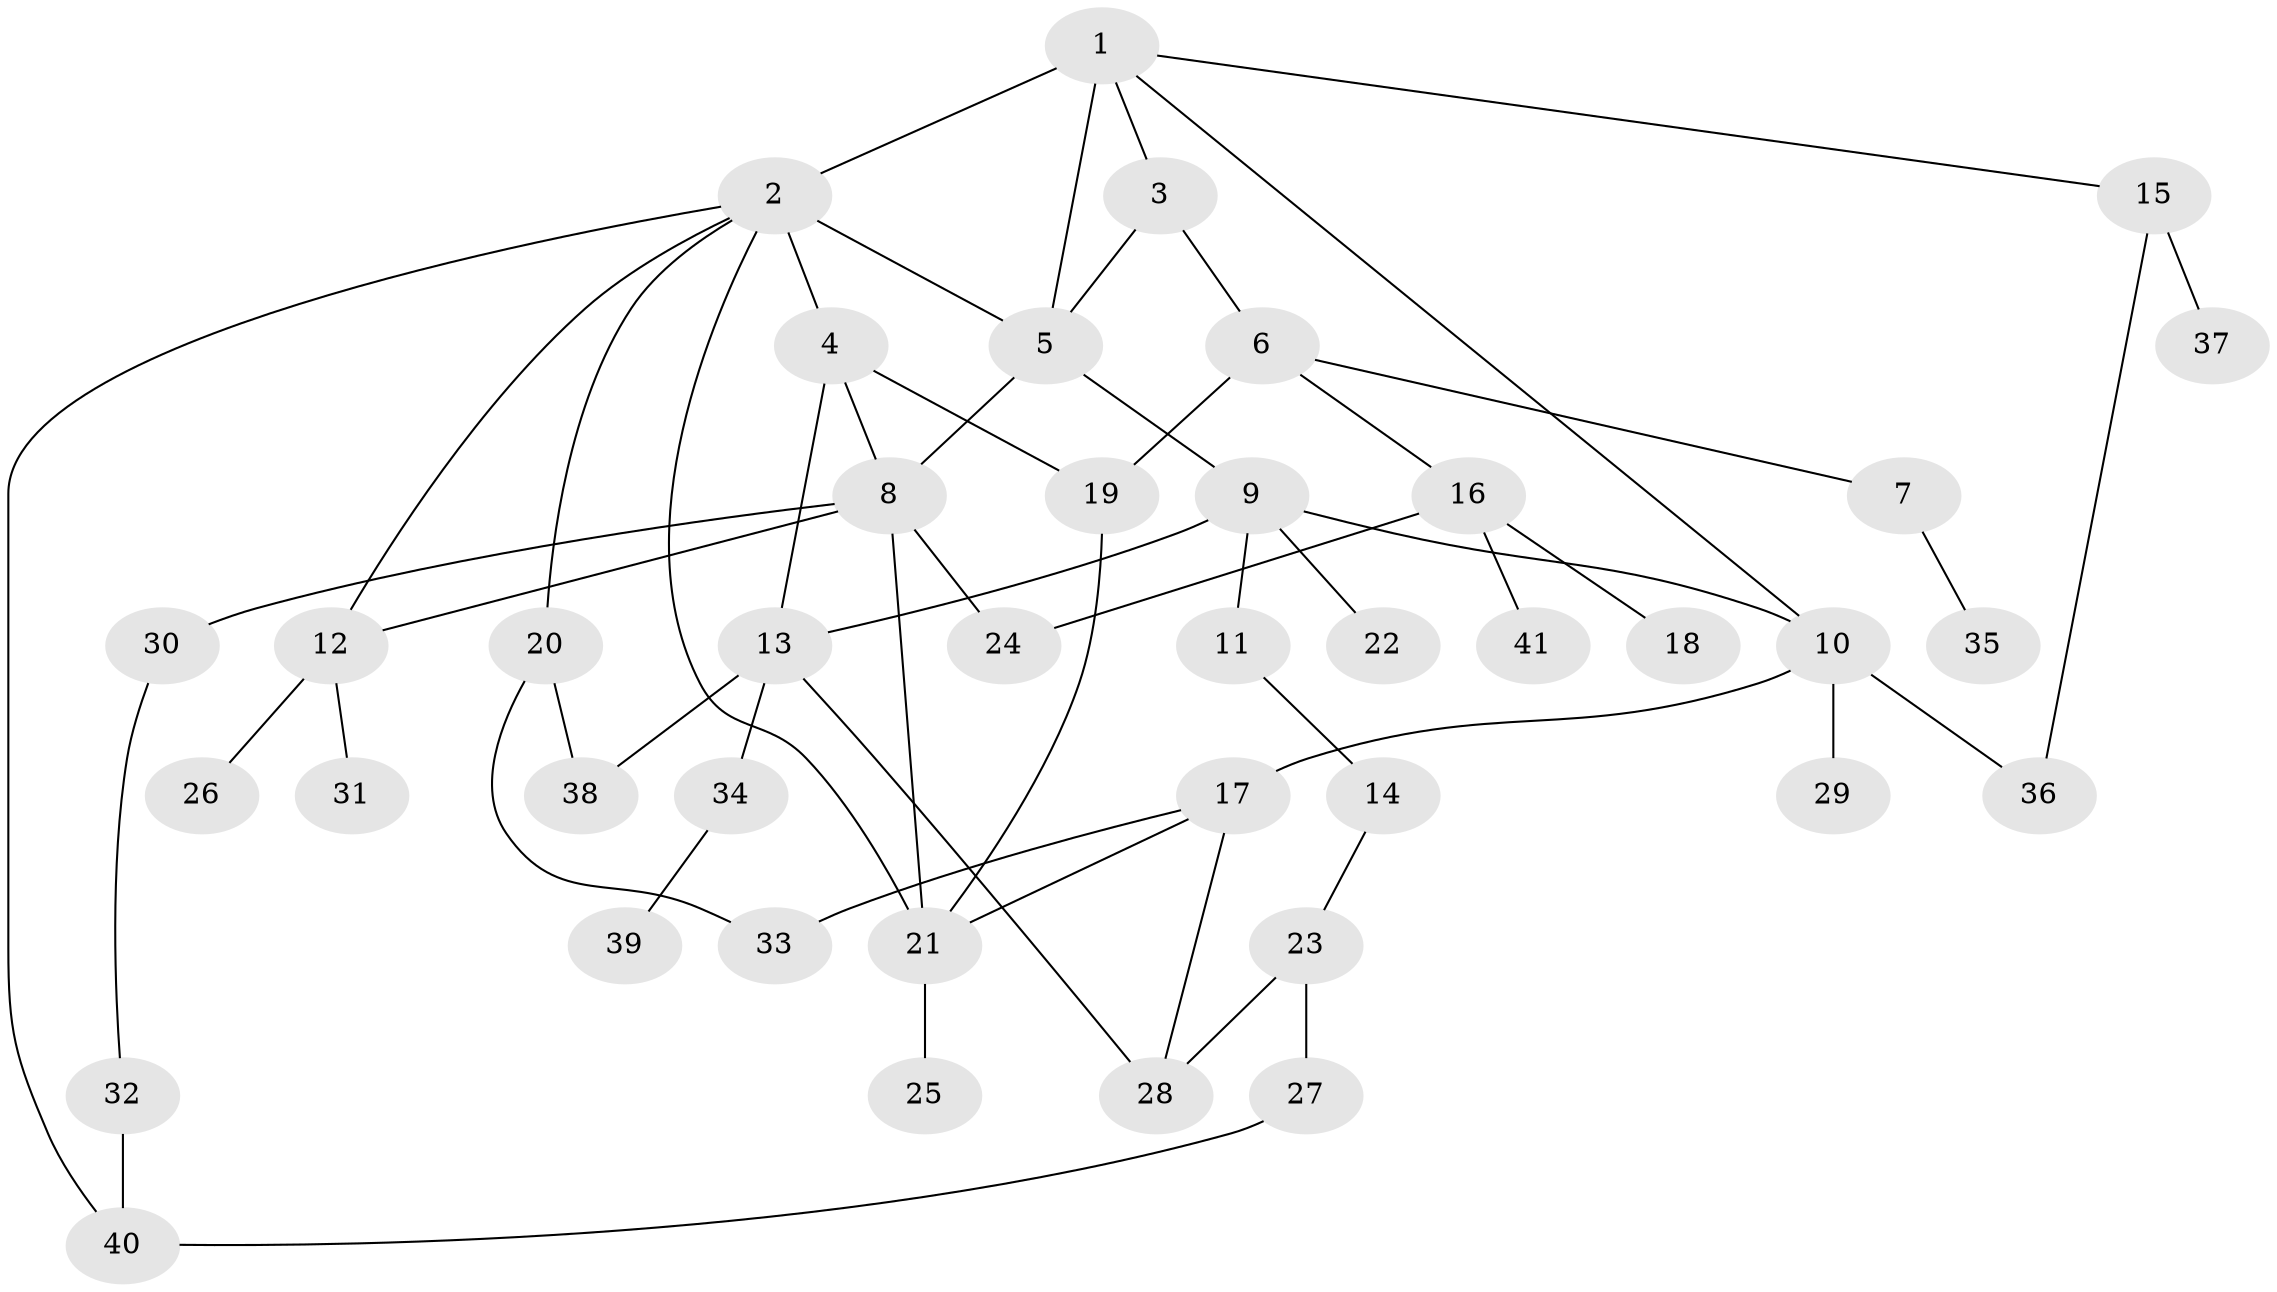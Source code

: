 // original degree distribution, {5: 0.07317073170731707, 4: 0.10975609756097561, 3: 0.18292682926829268, 6: 0.024390243902439025, 2: 0.32926829268292684, 1: 0.2804878048780488}
// Generated by graph-tools (version 1.1) at 2025/34/03/09/25 02:34:17]
// undirected, 41 vertices, 58 edges
graph export_dot {
graph [start="1"]
  node [color=gray90,style=filled];
  1;
  2;
  3;
  4;
  5;
  6;
  7;
  8;
  9;
  10;
  11;
  12;
  13;
  14;
  15;
  16;
  17;
  18;
  19;
  20;
  21;
  22;
  23;
  24;
  25;
  26;
  27;
  28;
  29;
  30;
  31;
  32;
  33;
  34;
  35;
  36;
  37;
  38;
  39;
  40;
  41;
  1 -- 2 [weight=1.0];
  1 -- 3 [weight=1.0];
  1 -- 5 [weight=2.0];
  1 -- 10 [weight=1.0];
  1 -- 15 [weight=1.0];
  2 -- 4 [weight=1.0];
  2 -- 5 [weight=2.0];
  2 -- 12 [weight=1.0];
  2 -- 20 [weight=1.0];
  2 -- 21 [weight=1.0];
  2 -- 40 [weight=1.0];
  3 -- 5 [weight=1.0];
  3 -- 6 [weight=1.0];
  4 -- 8 [weight=1.0];
  4 -- 13 [weight=1.0];
  4 -- 19 [weight=1.0];
  5 -- 8 [weight=1.0];
  5 -- 9 [weight=1.0];
  6 -- 7 [weight=1.0];
  6 -- 16 [weight=1.0];
  6 -- 19 [weight=1.0];
  7 -- 35 [weight=1.0];
  8 -- 12 [weight=1.0];
  8 -- 21 [weight=1.0];
  8 -- 24 [weight=1.0];
  8 -- 30 [weight=1.0];
  9 -- 10 [weight=1.0];
  9 -- 11 [weight=1.0];
  9 -- 13 [weight=1.0];
  9 -- 22 [weight=1.0];
  10 -- 17 [weight=1.0];
  10 -- 29 [weight=1.0];
  10 -- 36 [weight=1.0];
  11 -- 14 [weight=1.0];
  12 -- 26 [weight=3.0];
  12 -- 31 [weight=1.0];
  13 -- 28 [weight=1.0];
  13 -- 34 [weight=1.0];
  13 -- 38 [weight=1.0];
  14 -- 23 [weight=1.0];
  15 -- 36 [weight=1.0];
  15 -- 37 [weight=2.0];
  16 -- 18 [weight=1.0];
  16 -- 24 [weight=1.0];
  16 -- 41 [weight=1.0];
  17 -- 21 [weight=1.0];
  17 -- 28 [weight=1.0];
  17 -- 33 [weight=1.0];
  19 -- 21 [weight=1.0];
  20 -- 33 [weight=1.0];
  20 -- 38 [weight=1.0];
  21 -- 25 [weight=1.0];
  23 -- 27 [weight=1.0];
  23 -- 28 [weight=1.0];
  27 -- 40 [weight=1.0];
  30 -- 32 [weight=1.0];
  32 -- 40 [weight=1.0];
  34 -- 39 [weight=1.0];
}
